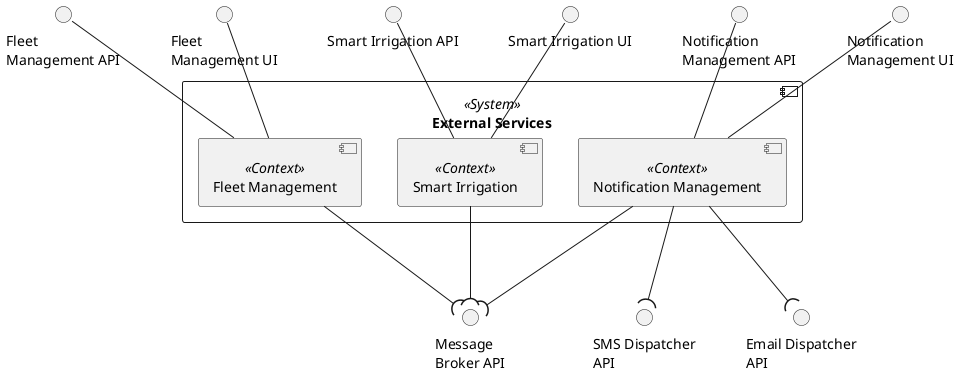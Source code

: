 @startuml services-contexts

component "External Services" <<System>> {
    component "Fleet Management" <<Context>> as FLEET
    component "Notification Management" <<Context>> as NOTIF
    component "Smart Irrigation" <<Context>> as IRRIG
}

interface "Message\nBroker API" as MB_API

interface "Fleet\nManagement API" as FLEET_API
interface "Fleet\nManagement UI" as FLEET_UI

FLEET_API -- FLEET
FLEET_UI -- FLEET

interface "Notification\nManagement API" as NOTIF_API
interface "Notification\nManagement UI" as NOTIF_UI

NOTIF_API -- NOTIF
NOTIF_UI -- NOTIF

interface "Smart Irrigation API" as IRRIG_API
interface "Smart Irrigation UI" as IRRIG_UI

IRRIG_API -- IRRIG
IRRIG_UI -- IRRIG

FLEET --( MB_API
IRRIG --( MB_API
NOTIF --( MB_API

interface "SMS Dispatcher\nAPI" as SMS
interface "Email Dispatcher\nAPI" as EMAIL

NOTIF --( SMS
NOTIF --( EMAIL

@enduml
